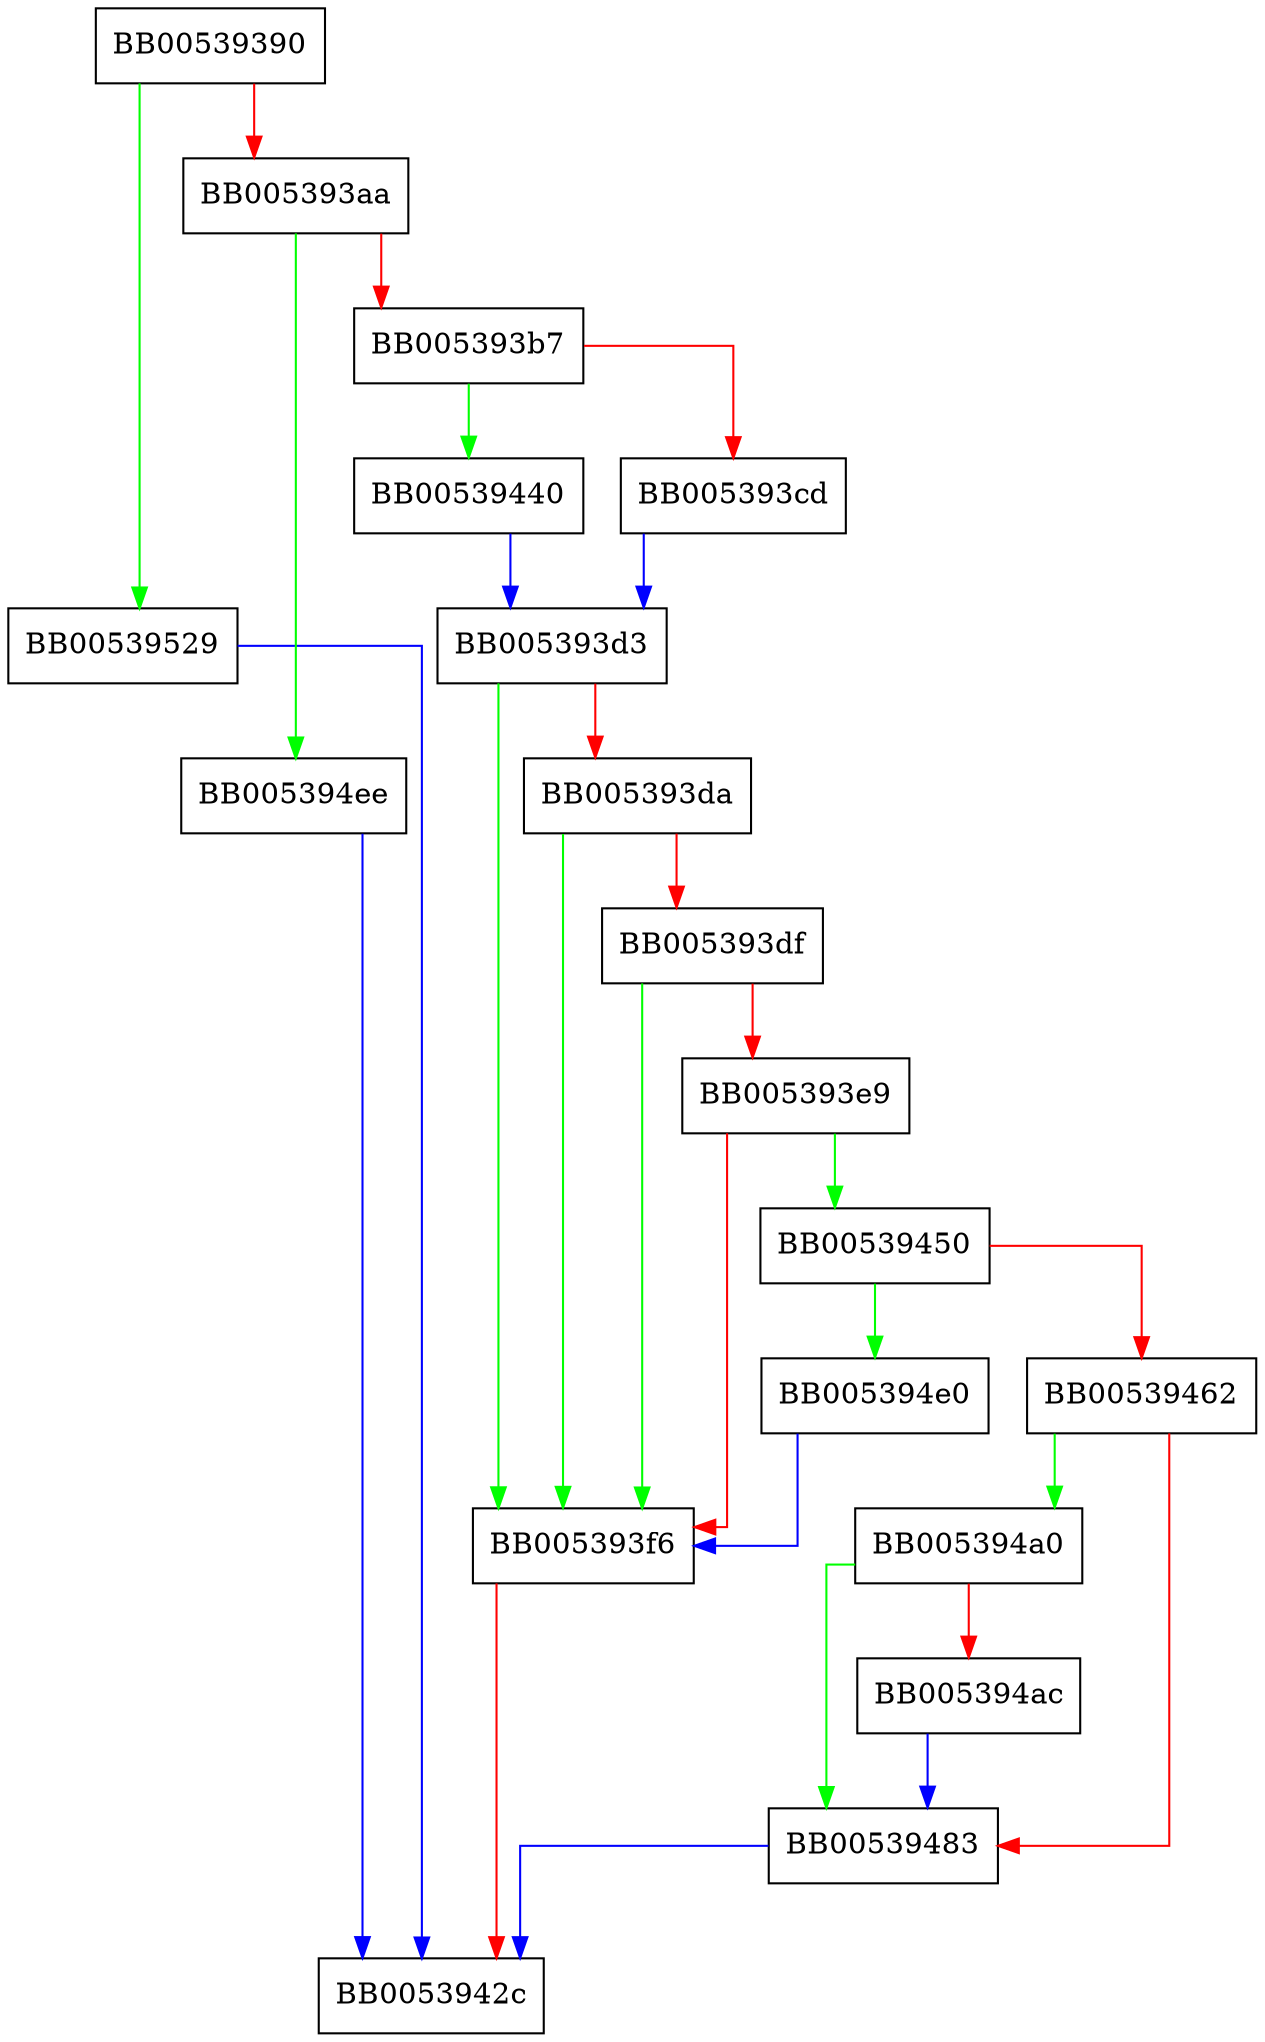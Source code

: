 digraph dgram_pair_read {
  node [shape="box"];
  graph [splines=ortho];
  BB00539390 -> BB00539529 [color="green"];
  BB00539390 -> BB005393aa [color="red"];
  BB005393aa -> BB005394ee [color="green"];
  BB005393aa -> BB005393b7 [color="red"];
  BB005393b7 -> BB00539440 [color="green"];
  BB005393b7 -> BB005393cd [color="red"];
  BB005393cd -> BB005393d3 [color="blue"];
  BB005393d3 -> BB005393f6 [color="green"];
  BB005393d3 -> BB005393da [color="red"];
  BB005393da -> BB005393f6 [color="green"];
  BB005393da -> BB005393df [color="red"];
  BB005393df -> BB005393f6 [color="green"];
  BB005393df -> BB005393e9 [color="red"];
  BB005393e9 -> BB00539450 [color="green"];
  BB005393e9 -> BB005393f6 [color="red"];
  BB005393f6 -> BB0053942c [color="red"];
  BB00539440 -> BB005393d3 [color="blue"];
  BB00539450 -> BB005394e0 [color="green"];
  BB00539450 -> BB00539462 [color="red"];
  BB00539462 -> BB005394a0 [color="green"];
  BB00539462 -> BB00539483 [color="red"];
  BB00539483 -> BB0053942c [color="blue"];
  BB005394a0 -> BB00539483 [color="green"];
  BB005394a0 -> BB005394ac [color="red"];
  BB005394ac -> BB00539483 [color="blue"];
  BB005394e0 -> BB005393f6 [color="blue"];
  BB005394ee -> BB0053942c [color="blue"];
  BB00539529 -> BB0053942c [color="blue"];
}